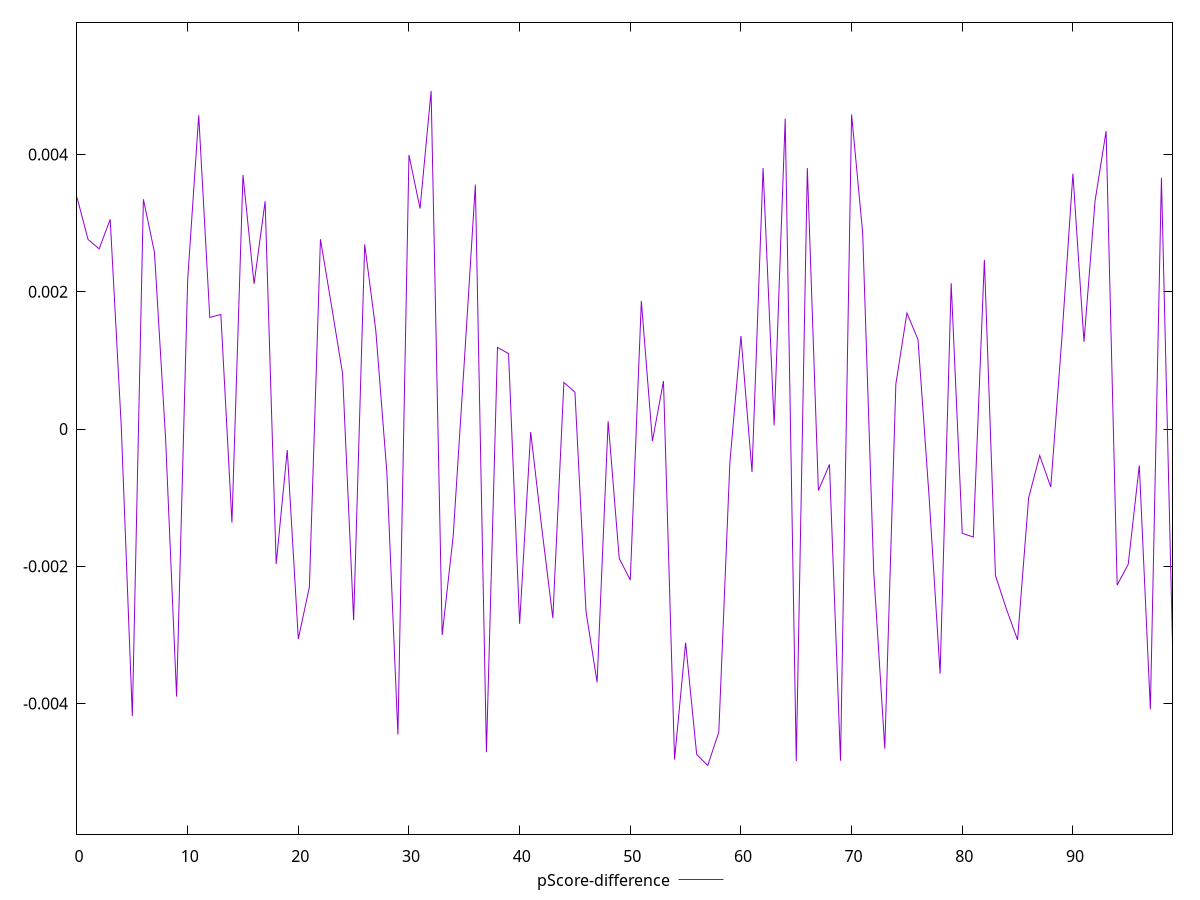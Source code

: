 reset

$pScoreDifference <<EOF
0 0.003375362267263704
1 0.0027616396966144152
2 0.0026242386581771665
3 0.0030550437057594027
4 0.00003666790709960788
5 -0.004185592466756649
6 0.0033469214279973347
7 0.0025757056571130144
8 -0.00011836689897484765
9 -0.0038990928270268843
10 0.002170328724837328
11 0.004570612811855473
12 0.001625166342686779
13 0.001669933723179362
14 -0.001363255074771419
15 0.003702268037036327
16 0.002114917316300091
17 0.0033184242485998494
18 -0.0019657738206615705
19 -0.00030619119409952544
20 -0.0030586389752280396
21 -0.0023017659414712732
22 0.002765593176248582
23 0.0017953540533340029
24 0.0008067267012384777
25 -0.002786064725818521
26 0.0026908400952299627
27 0.0014386472688679985
28 -0.0006264968824808703
29 -0.004452274685333324
30 0.003993209077682136
31 0.0032124789008828314
32 0.004926237899893382
33 -0.0030016576008732587
34 -0.001552799441303765
35 0.0009784310123647777
36 0.0035614611674553154
37 -0.004708594867563809
38 0.001188995647697172
39 0.0010982859399238931
40 -0.0028394463053191404
41 -0.000043061102265984363
42 -0.0014395909141771135
43 -0.0027549290716241265
44 0.0006786092288597612
45 0.000535785425619828
46 -0.002661349468386212
47 -0.003690395685312514
48 0.00011271064241347162
49 -0.001884190867932678
50 -0.0022006700389907985
51 0.001865690318961985
52 -0.00017599970270018583
53 0.0006986931062092083
54 -0.004815239349485911
55 -0.003112490152841395
56 -0.004740862699287307
57 -0.004902951227321928
58 -0.0044163929830461635
59 -0.000486960081067786
60 0.0013551805805625955
61 -0.0006260358009412825
62 0.0038038093740552226
63 0.000053916115464958114
64 0.0045218570427513205
65 -0.004838125570882534
66 0.0038022866898796692
67 -0.0008964342433756822
68 -0.0005167364582245038
69 -0.004833165843395659
70 0.004582748958119193
71 0.002860592672662532
72 -0.00208247397280667
73 -0.004656900509876771
74 0.0006559376526280025
75 0.0016895506831450247
76 0.0013045950964084563
77 -0.0009788733069730216
78 -0.003565389922087922
79 0.0021249073996339463
80 -0.0015204031044331323
81 -0.0015733694524358716
82 0.002465643710445331
83 -0.00213343389727845
84 -0.0026275128549825694
85 -0.003071726839174088
86 -0.0010029898453260133
87 -0.0003858792686216028
88 -0.0008461054227825449
89 0.0013201705610838554
90 0.0037204774098760773
91 0.001270069525400347
92 0.0033220540485800476
93 0.004340108129936737
94 -0.002275429141241403
95 -0.001969709736625372
96 -0.0005296313805514957
97 -0.004084263801926696
98 0.0036613319624593382
99 -0.003125003660895742
EOF

set key outside below
set xrange [0:99]
set yrange [-0.005902951227321928:0.005926237899893382]
set trange [-0.005902951227321928:0.005926237899893382]
set terminal svg size 640, 500 enhanced background rgb 'white'
set output "reprap/speed-index/samples/pages+cached+noexternal+nomedia+nocss+nojs/pScore-difference/values.svg"

plot $pScoreDifference title "pScore-difference" with line

reset
